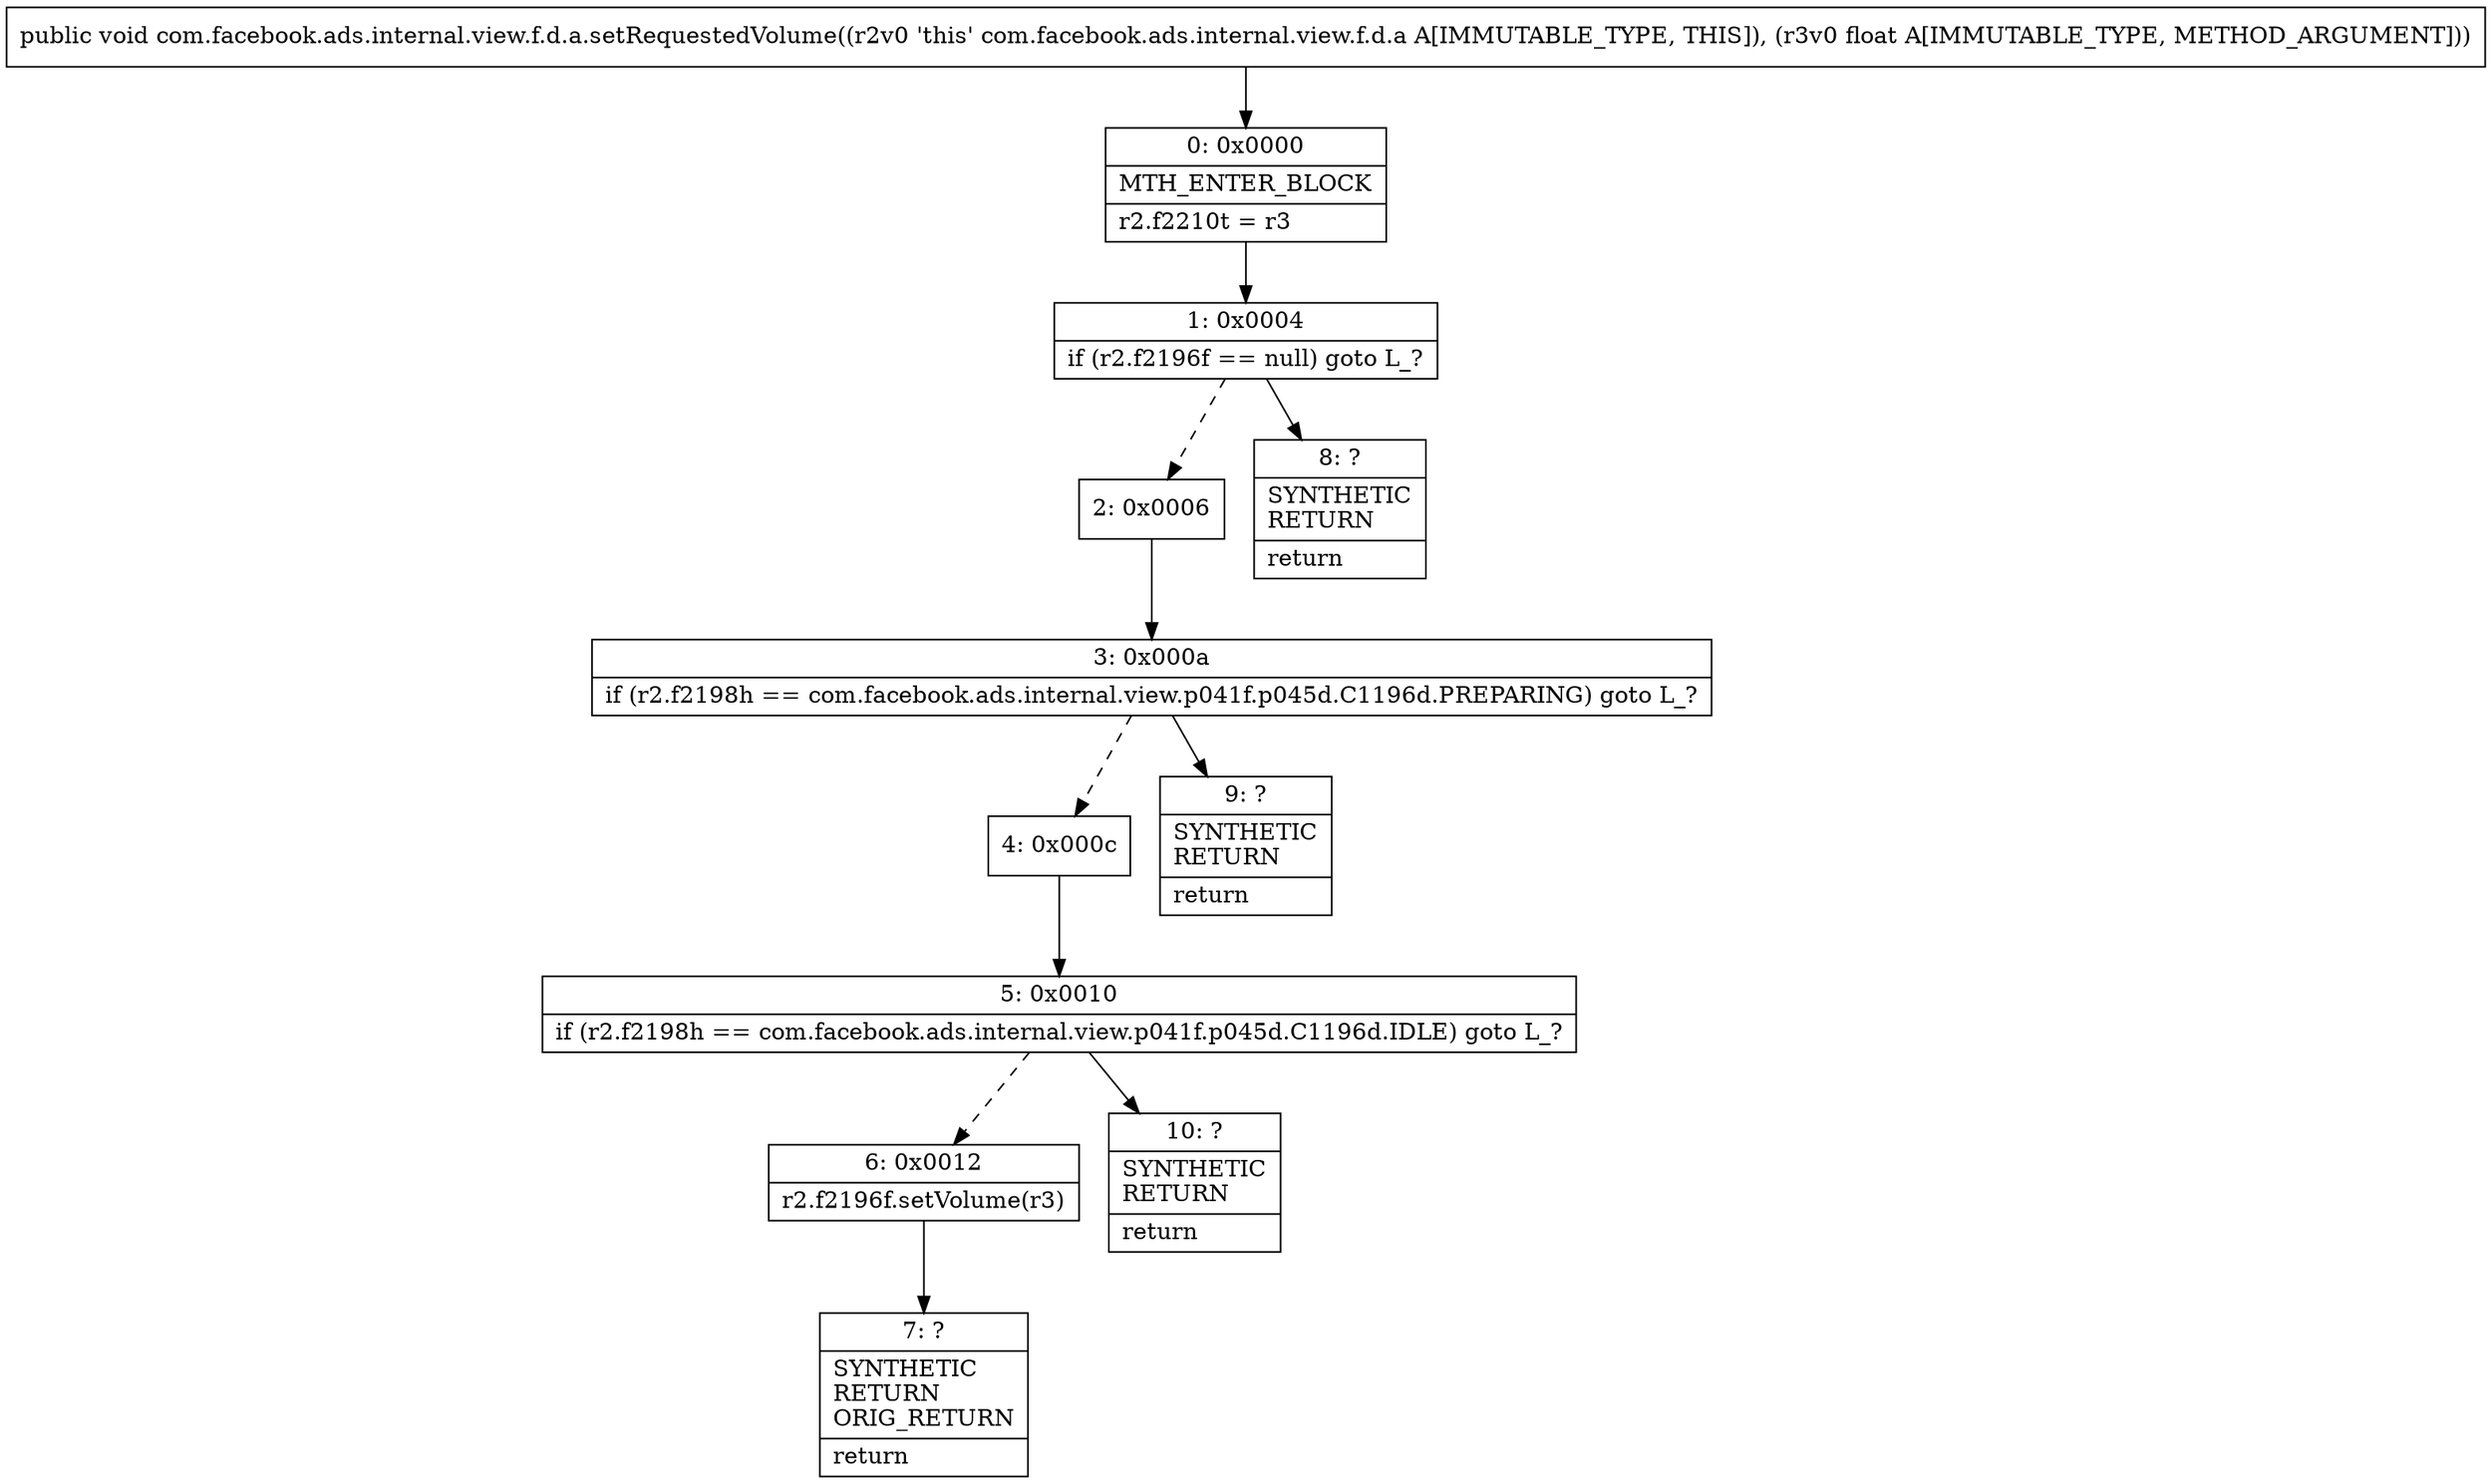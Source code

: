 digraph "CFG forcom.facebook.ads.internal.view.f.d.a.setRequestedVolume(F)V" {
Node_0 [shape=record,label="{0\:\ 0x0000|MTH_ENTER_BLOCK\l|r2.f2210t = r3\l}"];
Node_1 [shape=record,label="{1\:\ 0x0004|if (r2.f2196f == null) goto L_?\l}"];
Node_2 [shape=record,label="{2\:\ 0x0006}"];
Node_3 [shape=record,label="{3\:\ 0x000a|if (r2.f2198h == com.facebook.ads.internal.view.p041f.p045d.C1196d.PREPARING) goto L_?\l}"];
Node_4 [shape=record,label="{4\:\ 0x000c}"];
Node_5 [shape=record,label="{5\:\ 0x0010|if (r2.f2198h == com.facebook.ads.internal.view.p041f.p045d.C1196d.IDLE) goto L_?\l}"];
Node_6 [shape=record,label="{6\:\ 0x0012|r2.f2196f.setVolume(r3)\l}"];
Node_7 [shape=record,label="{7\:\ ?|SYNTHETIC\lRETURN\lORIG_RETURN\l|return\l}"];
Node_8 [shape=record,label="{8\:\ ?|SYNTHETIC\lRETURN\l|return\l}"];
Node_9 [shape=record,label="{9\:\ ?|SYNTHETIC\lRETURN\l|return\l}"];
Node_10 [shape=record,label="{10\:\ ?|SYNTHETIC\lRETURN\l|return\l}"];
MethodNode[shape=record,label="{public void com.facebook.ads.internal.view.f.d.a.setRequestedVolume((r2v0 'this' com.facebook.ads.internal.view.f.d.a A[IMMUTABLE_TYPE, THIS]), (r3v0 float A[IMMUTABLE_TYPE, METHOD_ARGUMENT])) }"];
MethodNode -> Node_0;
Node_0 -> Node_1;
Node_1 -> Node_2[style=dashed];
Node_1 -> Node_8;
Node_2 -> Node_3;
Node_3 -> Node_4[style=dashed];
Node_3 -> Node_9;
Node_4 -> Node_5;
Node_5 -> Node_6[style=dashed];
Node_5 -> Node_10;
Node_6 -> Node_7;
}

